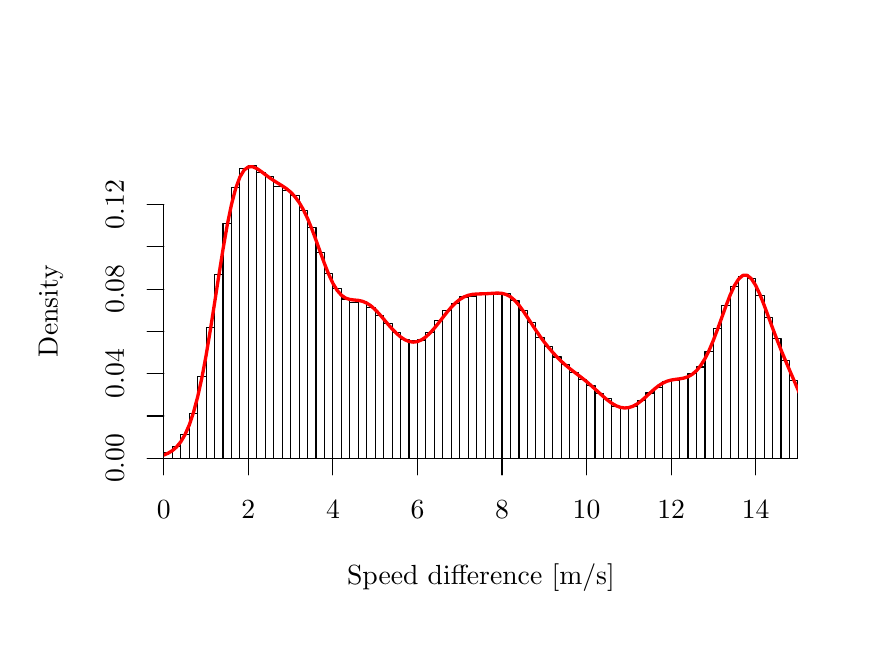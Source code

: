 % Created by tikzDevice version 0.12.3 on 2021-02-14 20:35:18
% !TEX encoding = UTF-8 Unicode
\begin{tikzpicture}[x=1pt,y=1pt]
\definecolor{fillColor}{RGB}{255,255,255}
\path[use as bounding box,fill=fillColor,fill opacity=0.00] (0,0) rectangle (303.53,216.81);
\begin{scope}
\path[clip] (  0.00,  0.00) rectangle (303.53,216.81);
\definecolor{drawColor}{RGB}{0,0,0}

\node[text=drawColor,anchor=base,inner sep=0pt, outer sep=0pt, scale=  1.00] at (163.77, 15.60) {Speed difference [m/s]};

\node[text=drawColor,rotate= 90.00,anchor=base,inner sep=0pt, outer sep=0pt, scale=  1.00] at ( 10.80,114.41) {Density};
\end{scope}
\begin{scope}
\path[clip] (  0.00,  0.00) rectangle (303.53,216.81);
\definecolor{drawColor}{RGB}{0,0,0}

\path[draw=drawColor,line width= 0.4pt,line join=round,line cap=round] ( 49.20, 61.20) -- (263.06, 61.20);

\path[draw=drawColor,line width= 0.4pt,line join=round,line cap=round] ( 49.20, 61.20) -- ( 49.20, 55.20);

\path[draw=drawColor,line width= 0.4pt,line join=round,line cap=round] ( 79.75, 61.20) -- ( 79.75, 55.20);

\path[draw=drawColor,line width= 0.4pt,line join=round,line cap=round] (110.30, 61.20) -- (110.30, 55.20);

\path[draw=drawColor,line width= 0.4pt,line join=round,line cap=round] (140.85, 61.20) -- (140.85, 55.20);

\path[draw=drawColor,line width= 0.4pt,line join=round,line cap=round] (171.40, 61.20) -- (171.40, 55.20);

\path[draw=drawColor,line width= 0.4pt,line join=round,line cap=round] (201.96, 61.20) -- (201.96, 55.20);

\path[draw=drawColor,line width= 0.4pt,line join=round,line cap=round] (232.51, 61.20) -- (232.51, 55.20);

\path[draw=drawColor,line width= 0.4pt,line join=round,line cap=round] (263.06, 61.20) -- (263.06, 55.20);

\node[text=drawColor,anchor=base,inner sep=0pt, outer sep=0pt, scale=  1.00] at ( 49.20, 39.60) {0};

\node[text=drawColor,anchor=base,inner sep=0pt, outer sep=0pt, scale=  1.00] at ( 79.75, 39.60) {2};

\node[text=drawColor,anchor=base,inner sep=0pt, outer sep=0pt, scale=  1.00] at (110.30, 39.60) {4};

\node[text=drawColor,anchor=base,inner sep=0pt, outer sep=0pt, scale=  1.00] at (140.85, 39.60) {6};

\node[text=drawColor,anchor=base,inner sep=0pt, outer sep=0pt, scale=  1.00] at (171.40, 39.60) {8};

\node[text=drawColor,anchor=base,inner sep=0pt, outer sep=0pt, scale=  1.00] at (201.96, 39.60) {10};

\node[text=drawColor,anchor=base,inner sep=0pt, outer sep=0pt, scale=  1.00] at (232.51, 39.60) {12};

\node[text=drawColor,anchor=base,inner sep=0pt, outer sep=0pt, scale=  1.00] at (263.06, 39.60) {14};

\path[draw=drawColor,line width= 0.4pt,line join=round,line cap=round] ( 49.20, 61.20) -- ( 49.20,152.89);

\path[draw=drawColor,line width= 0.4pt,line join=round,line cap=round] ( 49.20, 61.20) -- ( 43.20, 61.20);

\path[draw=drawColor,line width= 0.4pt,line join=round,line cap=round] ( 49.20, 76.48) -- ( 43.20, 76.48);

\path[draw=drawColor,line width= 0.4pt,line join=round,line cap=round] ( 49.20, 91.76) -- ( 43.20, 91.76);

\path[draw=drawColor,line width= 0.4pt,line join=round,line cap=round] ( 49.20,107.04) -- ( 43.20,107.04);

\path[draw=drawColor,line width= 0.4pt,line join=round,line cap=round] ( 49.20,122.32) -- ( 43.20,122.32);

\path[draw=drawColor,line width= 0.4pt,line join=round,line cap=round] ( 49.20,137.61) -- ( 43.20,137.61);

\path[draw=drawColor,line width= 0.4pt,line join=round,line cap=round] ( 49.20,152.89) -- ( 43.20,152.89);

\node[text=drawColor,rotate= 90.00,anchor=base,inner sep=0pt, outer sep=0pt, scale=  1.00] at ( 34.80, 61.20) {0.00};

\node[text=drawColor,rotate= 90.00,anchor=base,inner sep=0pt, outer sep=0pt, scale=  1.00] at ( 34.80, 91.76) {0.04};

\node[text=drawColor,rotate= 90.00,anchor=base,inner sep=0pt, outer sep=0pt, scale=  1.00] at ( 34.80,122.32) {0.08};

\node[text=drawColor,rotate= 90.00,anchor=base,inner sep=0pt, outer sep=0pt, scale=  1.00] at ( 34.80,152.89) {0.12};
\end{scope}
\begin{scope}
\path[clip] ( 49.20, 61.20) rectangle (278.33,167.61);
\definecolor{drawColor}{RGB}{0,0,0}

\path[draw=drawColor,line width= 0.4pt,line join=round,line cap=round] ( -2.74, 61.20) rectangle (  0.32, 61.20);

\path[draw=drawColor,line width= 0.4pt,line join=round,line cap=round] (  0.32, 61.20) rectangle (  3.37, 61.20);

\path[draw=drawColor,line width= 0.4pt,line join=round,line cap=round] (  3.37, 61.20) rectangle (  6.43, 61.20);

\path[draw=drawColor,line width= 0.4pt,line join=round,line cap=round] (  6.43, 61.20) rectangle (  9.48, 61.20);

\path[draw=drawColor,line width= 0.4pt,line join=round,line cap=round] (  9.48, 61.20) rectangle ( 12.54, 61.20);

\path[draw=drawColor,line width= 0.4pt,line join=round,line cap=round] ( 12.54, 61.20) rectangle ( 15.59, 61.20);

\path[draw=drawColor,line width= 0.4pt,line join=round,line cap=round] ( 15.59, 61.20) rectangle ( 18.65, 61.20);

\path[draw=drawColor,line width= 0.4pt,line join=round,line cap=round] ( 18.65, 61.20) rectangle ( 21.70, 61.20);

\path[draw=drawColor,line width= 0.4pt,line join=round,line cap=round] ( 21.70, 61.20) rectangle ( 24.76, 61.20);

\path[draw=drawColor,line width= 0.4pt,line join=round,line cap=round] ( 24.76, 61.20) rectangle ( 27.81, 61.20);

\path[draw=drawColor,line width= 0.4pt,line join=round,line cap=round] ( 27.81, 61.20) rectangle ( 30.87, 61.20);

\path[draw=drawColor,line width= 0.4pt,line join=round,line cap=round] ( 30.87, 61.20) rectangle ( 33.92, 61.21);

\path[draw=drawColor,line width= 0.4pt,line join=round,line cap=round] ( 33.92, 61.20) rectangle ( 36.98, 61.20);

\path[draw=drawColor,line width= 0.4pt,line join=round,line cap=round] ( 36.98, 61.20) rectangle ( 40.03, 61.22);

\path[draw=drawColor,line width= 0.4pt,line join=round,line cap=round] ( 40.03, 61.20) rectangle ( 43.09, 61.30);

\path[draw=drawColor,line width= 0.4pt,line join=round,line cap=round] ( 43.09, 61.20) rectangle ( 46.14, 61.50);

\path[draw=drawColor,line width= 0.4pt,line join=round,line cap=round] ( 46.14, 61.20) rectangle ( 49.20, 61.93);

\path[draw=drawColor,line width= 0.4pt,line join=round,line cap=round] ( 49.20, 61.20) rectangle ( 52.26, 63.14);

\path[draw=drawColor,line width= 0.4pt,line join=round,line cap=round] ( 52.26, 61.20) rectangle ( 55.31, 65.37);

\path[draw=drawColor,line width= 0.4pt,line join=round,line cap=round] ( 55.31, 61.20) rectangle ( 58.37, 69.67);

\path[draw=drawColor,line width= 0.4pt,line join=round,line cap=round] ( 58.37, 61.20) rectangle ( 61.42, 77.38);

\path[draw=drawColor,line width= 0.4pt,line join=round,line cap=round] ( 61.42, 61.20) rectangle ( 64.48, 90.69);

\path[draw=drawColor,line width= 0.4pt,line join=round,line cap=round] ( 64.48, 61.20) rectangle ( 67.53,108.32);

\path[draw=drawColor,line width= 0.4pt,line join=round,line cap=round] ( 67.53, 61.20) rectangle ( 70.59,127.64);

\path[draw=drawColor,line width= 0.4pt,line join=round,line cap=round] ( 70.59, 61.20) rectangle ( 73.64,145.95);

\path[draw=drawColor,line width= 0.4pt,line join=round,line cap=round] ( 73.64, 61.20) rectangle ( 76.70,158.90);

\path[draw=drawColor,line width= 0.4pt,line join=round,line cap=round] ( 76.70, 61.20) rectangle ( 79.75,165.88);

\path[draw=drawColor,line width= 0.4pt,line join=round,line cap=round] ( 79.75, 61.20) rectangle ( 82.81,167.07);

\path[draw=drawColor,line width= 0.4pt,line join=round,line cap=round] ( 82.81, 61.20) rectangle ( 85.86,164.60);

\path[draw=drawColor,line width= 0.4pt,line join=round,line cap=round] ( 85.86, 61.20) rectangle ( 88.92,163.01);

\path[draw=drawColor,line width= 0.4pt,line join=round,line cap=round] ( 88.92, 61.20) rectangle ( 91.97,159.26);

\path[draw=drawColor,line width= 0.4pt,line join=round,line cap=round] ( 91.97, 61.20) rectangle ( 95.03,158.11);

\path[draw=drawColor,line width= 0.4pt,line join=round,line cap=round] ( 95.03, 61.20) rectangle ( 98.08,156.14);

\path[draw=drawColor,line width= 0.4pt,line join=round,line cap=round] ( 98.08, 61.20) rectangle (101.14,150.72);

\path[draw=drawColor,line width= 0.4pt,line join=round,line cap=round] (101.14, 61.20) rectangle (104.19,144.75);

\path[draw=drawColor,line width= 0.4pt,line join=round,line cap=round] (104.19, 61.20) rectangle (107.25,135.62);

\path[draw=drawColor,line width= 0.4pt,line join=round,line cap=round] (107.25, 61.20) rectangle (110.30,127.86);

\path[draw=drawColor,line width= 0.4pt,line join=round,line cap=round] (110.30, 61.20) rectangle (113.36,122.50);

\path[draw=drawColor,line width= 0.4pt,line join=round,line cap=round] (113.36, 61.20) rectangle (116.41,118.77);

\path[draw=drawColor,line width= 0.4pt,line join=round,line cap=round] (116.41, 61.20) rectangle (119.47,117.65);

\path[draw=drawColor,line width= 0.4pt,line join=round,line cap=round] (119.47, 61.20) rectangle (122.52,118.02);

\path[draw=drawColor,line width= 0.4pt,line join=round,line cap=round] (122.52, 61.20) rectangle (125.58,115.65);

\path[draw=drawColor,line width= 0.4pt,line join=round,line cap=round] (125.58, 61.20) rectangle (128.63,112.88);

\path[draw=drawColor,line width= 0.4pt,line join=round,line cap=round] (128.63, 61.20) rectangle (131.69,109.82);

\path[draw=drawColor,line width= 0.4pt,line join=round,line cap=round] (131.69, 61.20) rectangle (134.74,106.72);

\path[draw=drawColor,line width= 0.4pt,line join=round,line cap=round] (134.74, 61.20) rectangle (137.80,104.22);

\path[draw=drawColor,line width= 0.4pt,line join=round,line cap=round] (137.80, 61.20) rectangle (140.85,103.83);

\path[draw=drawColor,line width= 0.4pt,line join=round,line cap=round] (140.85, 61.20) rectangle (143.91,103.93);

\path[draw=drawColor,line width= 0.4pt,line join=round,line cap=round] (143.91, 61.20) rectangle (146.96,106.77);

\path[draw=drawColor,line width= 0.4pt,line join=round,line cap=round] (146.96, 61.20) rectangle (150.02,110.91);

\path[draw=drawColor,line width= 0.4pt,line join=round,line cap=round] (150.02, 61.20) rectangle (153.07,114.57);

\path[draw=drawColor,line width= 0.4pt,line join=round,line cap=round] (153.07, 61.20) rectangle (156.13,117.07);

\path[draw=drawColor,line width= 0.4pt,line join=round,line cap=round] (156.13, 61.20) rectangle (159.18,119.49);

\path[draw=drawColor,line width= 0.4pt,line join=round,line cap=round] (159.18, 61.20) rectangle (162.24,119.75);

\path[draw=drawColor,line width= 0.4pt,line join=round,line cap=round] (162.24, 61.20) rectangle (165.29,120.82);

\path[draw=drawColor,line width= 0.4pt,line join=round,line cap=round] (165.29, 61.20) rectangle (168.35,120.46);

\path[draw=drawColor,line width= 0.4pt,line join=round,line cap=round] (168.35, 61.20) rectangle (171.40,120.44);

\path[draw=drawColor,line width= 0.4pt,line join=round,line cap=round] (171.40, 61.20) rectangle (174.46,120.86);

\path[draw=drawColor,line width= 0.4pt,line join=round,line cap=round] (174.46, 61.20) rectangle (177.52,118.32);

\path[draw=drawColor,line width= 0.4pt,line join=round,line cap=round] (177.52, 61.20) rectangle (180.57,114.54);

\path[draw=drawColor,line width= 0.4pt,line join=round,line cap=round] (180.57, 61.20) rectangle (183.63,110.22);

\path[draw=drawColor,line width= 0.4pt,line join=round,line cap=round] (183.63, 61.20) rectangle (186.68,104.84);

\path[draw=drawColor,line width= 0.4pt,line join=round,line cap=round] (186.68, 61.20) rectangle (189.74,101.68);

\path[draw=drawColor,line width= 0.4pt,line join=round,line cap=round] (189.74, 61.20) rectangle (192.79, 97.79);

\path[draw=drawColor,line width= 0.4pt,line join=round,line cap=round] (192.79, 61.20) rectangle (195.85, 95.14);

\path[draw=drawColor,line width= 0.4pt,line join=round,line cap=round] (195.85, 61.20) rectangle (198.90, 92.09);

\path[draw=drawColor,line width= 0.4pt,line join=round,line cap=round] (198.90, 61.20) rectangle (201.96, 89.74);

\path[draw=drawColor,line width= 0.4pt,line join=round,line cap=round] (201.96, 61.20) rectangle (205.01, 87.49);

\path[draw=drawColor,line width= 0.4pt,line join=round,line cap=round] (205.01, 61.20) rectangle (208.07, 84.62);

\path[draw=drawColor,line width= 0.4pt,line join=round,line cap=round] (208.07, 61.20) rectangle (211.12, 82.72);

\path[draw=drawColor,line width= 0.4pt,line join=round,line cap=round] (211.12, 61.20) rectangle (214.18, 79.95);

\path[draw=drawColor,line width= 0.4pt,line join=round,line cap=round] (214.18, 61.20) rectangle (217.23, 79.13);

\path[draw=drawColor,line width= 0.4pt,line join=round,line cap=round] (217.23, 61.20) rectangle (220.29, 79.94);

\path[draw=drawColor,line width= 0.4pt,line join=round,line cap=round] (220.29, 61.20) rectangle (223.34, 82.13);

\path[draw=drawColor,line width= 0.4pt,line join=round,line cap=round] (223.34, 61.20) rectangle (226.40, 84.80);

\path[draw=drawColor,line width= 0.4pt,line join=round,line cap=round] (226.40, 61.20) rectangle (229.45, 86.92);

\path[draw=drawColor,line width= 0.4pt,line join=round,line cap=round] (229.45, 61.20) rectangle (232.51, 89.03);

\path[draw=drawColor,line width= 0.4pt,line join=round,line cap=round] (232.51, 61.20) rectangle (235.56, 89.47);

\path[draw=drawColor,line width= 0.4pt,line join=round,line cap=round] (235.56, 61.20) rectangle (238.62, 90.18);

\path[draw=drawColor,line width= 0.4pt,line join=round,line cap=round] (238.62, 61.20) rectangle (241.67, 91.88);

\path[draw=drawColor,line width= 0.4pt,line join=round,line cap=round] (241.67, 61.20) rectangle (244.73, 94.20);

\path[draw=drawColor,line width= 0.4pt,line join=round,line cap=round] (244.73, 61.20) rectangle (247.78, 99.87);

\path[draw=drawColor,line width= 0.4pt,line join=round,line cap=round] (247.78, 61.20) rectangle (250.84,108.06);

\path[draw=drawColor,line width= 0.4pt,line join=round,line cap=round] (250.84, 61.20) rectangle (253.89,116.28);

\path[draw=drawColor,line width= 0.4pt,line join=round,line cap=round] (253.89, 61.20) rectangle (256.95,123.20);

\path[draw=drawColor,line width= 0.4pt,line join=round,line cap=round] (256.95, 61.20) rectangle (260.00,126.89);

\path[draw=drawColor,line width= 0.4pt,line join=round,line cap=round] (260.00, 61.20) rectangle (263.06,126.20);

\path[draw=drawColor,line width= 0.4pt,line join=round,line cap=round] (263.06, 61.20) rectangle (266.11,120.09);

\path[draw=drawColor,line width= 0.4pt,line join=round,line cap=round] (266.11, 61.20) rectangle (269.17,112.16);

\path[draw=drawColor,line width= 0.4pt,line join=round,line cap=round] (269.17, 61.20) rectangle (272.22,104.35);

\path[draw=drawColor,line width= 0.4pt,line join=round,line cap=round] (272.22, 61.20) rectangle (275.28, 96.61);

\path[draw=drawColor,line width= 0.4pt,line join=round,line cap=round] (275.28, 61.20) rectangle (278.33, 89.21);

\path[draw=drawColor,line width= 0.4pt,line join=round,line cap=round] (278.33, 61.20) rectangle (281.39, 82.48);

\path[draw=drawColor,line width= 0.4pt,line join=round,line cap=round] (281.39, 61.20) rectangle (284.44, 76.43);

\path[draw=drawColor,line width= 0.4pt,line join=round,line cap=round] (284.44, 61.20) rectangle (287.50, 70.07);

\path[draw=drawColor,line width= 0.4pt,line join=round,line cap=round] (287.50, 61.20) rectangle (290.55, 66.09);

\path[draw=drawColor,line width= 0.4pt,line join=round,line cap=round] (290.55, 61.20) rectangle (293.61, 63.62);

\path[draw=drawColor,line width= 0.4pt,line join=round,line cap=round] (293.61, 61.20) rectangle (296.66, 62.15);

\path[draw=drawColor,line width= 0.4pt,line join=round,line cap=round] (296.66, 61.20) rectangle (299.72, 61.51);

\path[draw=drawColor,line width= 0.4pt,line join=round,line cap=round] (299.72, 61.20) rectangle (302.77, 61.35);

\path[draw=drawColor,line width= 0.4pt,line join=round,line cap=round] (302.77, 61.20) rectangle (305.83, 61.23);
\definecolor{drawColor}{RGB}{255,0,0}

\path[draw=drawColor,line width= 1.2pt,line join=round,line cap=round] (  0.00, 61.20) --
	(  0.32, 61.20) --
	(  1.85, 61.20) --
	(  3.37, 61.20) --
	(  4.90, 61.20) --
	(  6.43, 61.20) --
	(  7.96, 61.20) --
	(  9.48, 61.20) --
	( 11.01, 61.20) --
	( 12.54, 61.20) --
	( 14.07, 61.20) --
	( 15.59, 61.20) --
	( 17.12, 61.20) --
	( 18.65, 61.20) --
	( 20.18, 61.20) --
	( 21.70, 61.20) --
	( 23.23, 61.20) --
	( 24.76, 61.20) --
	( 26.29, 61.20) --
	( 27.81, 61.20) --
	( 29.34, 61.20) --
	( 30.87, 61.20) --
	( 32.40, 61.20) --
	( 33.92, 61.20) --
	( 35.45, 61.21) --
	( 36.98, 61.22) --
	( 38.51, 61.23) --
	( 40.03, 61.26) --
	( 41.56, 61.30) --
	( 43.09, 61.37) --
	( 44.62, 61.49) --
	( 46.14, 61.68) --
	( 47.67, 61.96) --
	( 49.20, 62.39) --
	( 50.73, 63.03) --
	( 52.26, 63.95) --
	( 53.78, 65.28) --
	( 55.31, 67.15) --
	( 56.84, 69.73) --
	( 58.37, 73.18) --
	( 59.89, 77.69) --
	( 61.42, 83.38) --
	( 62.95, 90.31) --
	( 64.48, 98.42) --
	( 66.00,107.52) --
	( 67.53,117.26) --
	( 69.06,127.19) --
	( 70.59,136.77) --
	( 72.11,145.49) --
	( 73.64,152.91) --
	( 75.17,158.73) --
	( 76.70,162.86) --
	( 78.22,165.37) --
	( 79.75,166.49) --
	( 81.28,166.56) --
	( 82.81,165.91) --
	( 84.33,164.88) --
	( 85.86,163.72) --
	( 87.39,162.59) --
	( 88.92,161.55) --
	( 90.44,160.60) --
	( 91.97,159.67) --
	( 93.50,158.64) --
	( 95.03,157.38) --
	( 96.55,155.77) --
	( 98.08,153.68) --
	( 99.61,151.05) --
	(101.14,147.85) --
	(102.66,144.13) --
	(104.19,140.03) --
	(105.72,135.75) --
	(107.25,131.54) --
	(108.77,127.69) --
	(110.30,124.41) --
	(111.83,121.88) --
	(113.36,120.13) --
	(114.89,119.09) --
	(116.41,118.60) --
	(117.94,118.40) --
	(119.47,118.26) --
	(121.00,117.93) --
	(122.52,117.29) --
	(124.05,116.28) --
	(125.58,114.91) --
	(127.11,113.29) --
	(128.63,111.51) --
	(130.16,109.70) --
	(131.69,107.97) --
	(133.22,106.40) --
	(134.74,105.07) --
	(136.27,104.06) --
	(137.80,103.41) --
	(139.33,103.18) --
	(140.85,103.38) --
	(142.38,104.03) --
	(143.91,105.09) --
	(145.44,106.51) --
	(146.96,108.22) --
	(148.49,110.11) --
	(150.02,112.08) --
	(151.55,114.02) --
	(153.07,115.80) --
	(154.60,117.35) --
	(156.13,118.59) --
	(157.66,119.51) --
	(159.18,120.10) --
	(160.71,120.43) --
	(162.24,120.57) --
	(163.77,120.62) --
	(165.29,120.66) --
	(166.82,120.74) --
	(168.35,120.85) --
	(169.88,120.91) --
	(171.40,120.80) --
	(172.93,120.39) --
	(174.46,119.56) --
	(175.99,118.27) --
	(177.52,116.53) --
	(179.04,114.45) --
	(180.57,112.16) --
	(182.10,109.80) --
	(183.63,107.48) --
	(185.15,105.26) --
	(186.68,103.19) --
	(188.21,101.25) --
	(189.74, 99.46) --
	(191.26, 97.81) --
	(192.79, 96.29) --
	(194.32, 94.92) --
	(195.85, 93.65) --
	(197.37, 92.47) --
	(198.90, 91.31) --
	(200.43, 90.14) --
	(201.96, 88.91) --
	(203.48, 87.60) --
	(205.01, 86.24) --
	(206.54, 84.84) --
	(208.07, 83.46) --
	(209.59, 82.18) --
	(211.12, 81.06) --
	(212.65, 80.18) --
	(214.18, 79.61) --
	(215.70, 79.38) --
	(217.23, 79.52) --
	(218.76, 80.04) --
	(220.29, 80.89) --
	(221.81, 82.03) --
	(223.34, 83.37) --
	(224.87, 84.79) --
	(226.40, 86.16) --
	(227.92, 87.38) --
	(229.45, 88.35) --
	(230.98, 89.04) --
	(232.51, 89.47) --
	(234.03, 89.72) --
	(235.56, 89.92) --
	(237.09, 90.19) --
	(238.62, 90.69) --
	(240.14, 91.54) --
	(241.67, 92.86) --
	(243.20, 94.74) --
	(244.73, 97.20) --
	(246.26,100.27) --
	(247.78,103.87) --
	(249.31,107.89) --
	(250.84,112.14) --
	(252.37,116.39) --
	(253.89,120.32) --
	(255.42,123.64) --
	(256.95,126.05) --
	(258.48,127.32) --
	(260.00,127.32) --
	(261.53,126.06) --
	(263.06,123.67) --
	(264.59,120.41) --
	(266.11,116.56) --
	(267.64,112.43) --
	(269.17,108.27) --
	(270.70,104.24) --
	(272.22,100.38) --
	(273.75, 96.69) --
	(275.28, 93.11) --
	(276.81, 89.57) --
	(278.33, 86.03) --
	(279.86, 82.51) --
	(281.39, 79.07) --
	(282.92, 75.79) --
	(284.44, 72.77) --
	(285.97, 70.10) --
	(287.50, 67.84) --
	(289.03, 66.00) --
	(290.55, 64.56) --
	(292.08, 63.48) --
	(293.61, 62.70) --
	(295.14, 62.16) --
	(296.66, 61.79) --
	(298.19, 61.56) --
	(299.72, 61.41) --
	(301.25, 61.32) --
	(302.77, 61.26) --
	(303.53, 61.25);
\end{scope}
\end{tikzpicture}
